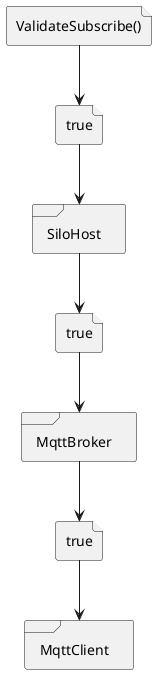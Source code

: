 @startuml

skinparam componentStyle uml2

file "ValidateSubscribe()" as ValidateSubscribe
file "true" as CanSubscribe
file "true" as CanSubscribe2
file "true" as CanSubscribe3

frame SiloHost {
}

frame "MqttClient" as MqttClient {
}

frame "MqttBroker" as MqttBroker {
}

ValidateSubscribe --> CanSubscribe
CanSubscribe --> SiloHost
SiloHost --> CanSubscribe2
CanSubscribe2 --> MqttBroker
MqttBroker --> CanSubscribe3
CanSubscribe3 --> MqttClient

@enduml